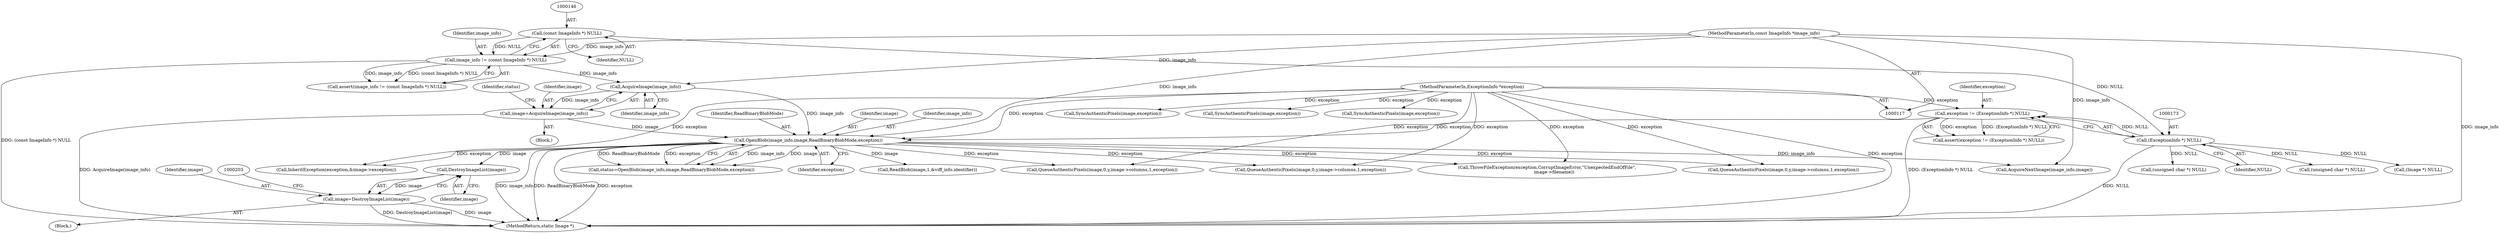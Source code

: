 digraph "0_ImageMagick_0474237508f39c4f783208123431815f1ededb76_1@pointer" {
"1000199" [label="(Call,DestroyImageList(image))"];
"1000187" [label="(Call,OpenBlob(image_info,image,ReadBinaryBlobMode,exception))"];
"1000183" [label="(Call,AcquireImage(image_info))"];
"1000143" [label="(Call,image_info != (const ImageInfo *) NULL)"];
"1000118" [label="(MethodParameterIn,const ImageInfo *image_info)"];
"1000145" [label="(Call,(const ImageInfo *) NULL)"];
"1000181" [label="(Call,image=AcquireImage(image_info))"];
"1000170" [label="(Call,exception != (ExceptionInfo *) NULL)"];
"1000119" [label="(MethodParameterIn,ExceptionInfo *exception)"];
"1000172" [label="(Call,(ExceptionInfo *) NULL)"];
"1000197" [label="(Call,image=DestroyImageList(image))"];
"1000199" [label="(Call,DestroyImageList(image))"];
"1000186" [label="(Identifier,status)"];
"1000174" [label="(Identifier,NULL)"];
"1000118" [label="(MethodParameterIn,const ImageInfo *image_info)"];
"1000143" [label="(Call,image_info != (const ImageInfo *) NULL)"];
"1002204" [label="(Call,SyncAuthenticPixels(image,exception))"];
"1000182" [label="(Identifier,image)"];
"1001204" [label="(Call,InheritException(exception,&image->exception))"];
"1000119" [label="(MethodParameterIn,ExceptionInfo *exception)"];
"1000198" [label="(Identifier,image)"];
"1002005" [label="(Call,SyncAuthenticPixels(image,exception))"];
"1000196" [label="(Block,)"];
"1002305" [label="(Call,AcquireNextImage(image_info,image))"];
"1000145" [label="(Call,(const ImageInfo *) NULL)"];
"1000187" [label="(Call,OpenBlob(image_info,image,ReadBinaryBlobMode,exception))"];
"1000197" [label="(Call,image=DestroyImageList(image))"];
"1000172" [label="(Call,(ExceptionInfo *) NULL)"];
"1002064" [label="(Call,QueueAuthenticPixels(image,0,y,image->columns,1,exception))"];
"1002358" [label="(MethodReturn,static Image *)"];
"1000142" [label="(Call,assert(image_info != (const ImageInfo *) NULL))"];
"1000190" [label="(Identifier,ReadBinaryBlobMode)"];
"1001910" [label="(Call,SyncAuthenticPixels(image,exception))"];
"1000181" [label="(Call,image=AcquireImage(image_info))"];
"1001320" [label="(Call,(unsigned char *) NULL)"];
"1000170" [label="(Call,exception != (ExceptionInfo *) NULL)"];
"1000189" [label="(Identifier,image)"];
"1000185" [label="(Call,status=OpenBlob(image_info,image,ReadBinaryBlobMode,exception))"];
"1000200" [label="(Identifier,image)"];
"1000171" [label="(Identifier,exception)"];
"1000183" [label="(Call,AcquireImage(image_info))"];
"1000169" [label="(Call,assert(exception != (ExceptionInfo *) NULL))"];
"1000202" [label="(Call,(Image *) NULL)"];
"1000120" [label="(Block,)"];
"1000184" [label="(Identifier,image_info)"];
"1000861" [label="(Call,(unsigned char *) NULL)"];
"1001732" [label="(Call,QueueAuthenticPixels(image,0,y,image->columns,1,exception))"];
"1000147" [label="(Identifier,NULL)"];
"1002256" [label="(Call,ThrowFileException(exception,CorruptImageError,\"UnexpectedEndOfFile\",\n          image->filename))"];
"1000144" [label="(Identifier,image_info)"];
"1000188" [label="(Identifier,image_info)"];
"1001963" [label="(Call,QueueAuthenticPixels(image,0,y,image->columns,1,exception))"];
"1000191" [label="(Identifier,exception)"];
"1000207" [label="(Call,ReadBlob(image,1,&viff_info.identifier))"];
"1000199" -> "1000197"  [label="AST: "];
"1000199" -> "1000200"  [label="CFG: "];
"1000200" -> "1000199"  [label="AST: "];
"1000197" -> "1000199"  [label="CFG: "];
"1000199" -> "1000197"  [label="DDG: image"];
"1000187" -> "1000199"  [label="DDG: image"];
"1000187" -> "1000185"  [label="AST: "];
"1000187" -> "1000191"  [label="CFG: "];
"1000188" -> "1000187"  [label="AST: "];
"1000189" -> "1000187"  [label="AST: "];
"1000190" -> "1000187"  [label="AST: "];
"1000191" -> "1000187"  [label="AST: "];
"1000185" -> "1000187"  [label="CFG: "];
"1000187" -> "1002358"  [label="DDG: image_info"];
"1000187" -> "1002358"  [label="DDG: ReadBinaryBlobMode"];
"1000187" -> "1002358"  [label="DDG: exception"];
"1000187" -> "1000185"  [label="DDG: image_info"];
"1000187" -> "1000185"  [label="DDG: image"];
"1000187" -> "1000185"  [label="DDG: ReadBinaryBlobMode"];
"1000187" -> "1000185"  [label="DDG: exception"];
"1000183" -> "1000187"  [label="DDG: image_info"];
"1000118" -> "1000187"  [label="DDG: image_info"];
"1000181" -> "1000187"  [label="DDG: image"];
"1000170" -> "1000187"  [label="DDG: exception"];
"1000119" -> "1000187"  [label="DDG: exception"];
"1000187" -> "1000207"  [label="DDG: image"];
"1000187" -> "1001204"  [label="DDG: exception"];
"1000187" -> "1001732"  [label="DDG: exception"];
"1000187" -> "1001963"  [label="DDG: exception"];
"1000187" -> "1002064"  [label="DDG: exception"];
"1000187" -> "1002256"  [label="DDG: exception"];
"1000187" -> "1002305"  [label="DDG: image_info"];
"1000183" -> "1000181"  [label="AST: "];
"1000183" -> "1000184"  [label="CFG: "];
"1000184" -> "1000183"  [label="AST: "];
"1000181" -> "1000183"  [label="CFG: "];
"1000183" -> "1000181"  [label="DDG: image_info"];
"1000143" -> "1000183"  [label="DDG: image_info"];
"1000118" -> "1000183"  [label="DDG: image_info"];
"1000143" -> "1000142"  [label="AST: "];
"1000143" -> "1000145"  [label="CFG: "];
"1000144" -> "1000143"  [label="AST: "];
"1000145" -> "1000143"  [label="AST: "];
"1000142" -> "1000143"  [label="CFG: "];
"1000143" -> "1002358"  [label="DDG: (const ImageInfo *) NULL"];
"1000143" -> "1000142"  [label="DDG: image_info"];
"1000143" -> "1000142"  [label="DDG: (const ImageInfo *) NULL"];
"1000118" -> "1000143"  [label="DDG: image_info"];
"1000145" -> "1000143"  [label="DDG: NULL"];
"1000118" -> "1000117"  [label="AST: "];
"1000118" -> "1002358"  [label="DDG: image_info"];
"1000118" -> "1002305"  [label="DDG: image_info"];
"1000145" -> "1000147"  [label="CFG: "];
"1000146" -> "1000145"  [label="AST: "];
"1000147" -> "1000145"  [label="AST: "];
"1000145" -> "1000172"  [label="DDG: NULL"];
"1000181" -> "1000120"  [label="AST: "];
"1000182" -> "1000181"  [label="AST: "];
"1000186" -> "1000181"  [label="CFG: "];
"1000181" -> "1002358"  [label="DDG: AcquireImage(image_info)"];
"1000170" -> "1000169"  [label="AST: "];
"1000170" -> "1000172"  [label="CFG: "];
"1000171" -> "1000170"  [label="AST: "];
"1000172" -> "1000170"  [label="AST: "];
"1000169" -> "1000170"  [label="CFG: "];
"1000170" -> "1002358"  [label="DDG: (ExceptionInfo *) NULL"];
"1000170" -> "1000169"  [label="DDG: exception"];
"1000170" -> "1000169"  [label="DDG: (ExceptionInfo *) NULL"];
"1000119" -> "1000170"  [label="DDG: exception"];
"1000172" -> "1000170"  [label="DDG: NULL"];
"1000119" -> "1000117"  [label="AST: "];
"1000119" -> "1002358"  [label="DDG: exception"];
"1000119" -> "1001204"  [label="DDG: exception"];
"1000119" -> "1001732"  [label="DDG: exception"];
"1000119" -> "1001910"  [label="DDG: exception"];
"1000119" -> "1001963"  [label="DDG: exception"];
"1000119" -> "1002005"  [label="DDG: exception"];
"1000119" -> "1002064"  [label="DDG: exception"];
"1000119" -> "1002204"  [label="DDG: exception"];
"1000119" -> "1002256"  [label="DDG: exception"];
"1000172" -> "1000174"  [label="CFG: "];
"1000173" -> "1000172"  [label="AST: "];
"1000174" -> "1000172"  [label="AST: "];
"1000172" -> "1002358"  [label="DDG: NULL"];
"1000172" -> "1000202"  [label="DDG: NULL"];
"1000172" -> "1000861"  [label="DDG: NULL"];
"1000172" -> "1001320"  [label="DDG: NULL"];
"1000197" -> "1000196"  [label="AST: "];
"1000198" -> "1000197"  [label="AST: "];
"1000203" -> "1000197"  [label="CFG: "];
"1000197" -> "1002358"  [label="DDG: DestroyImageList(image)"];
"1000197" -> "1002358"  [label="DDG: image"];
}
